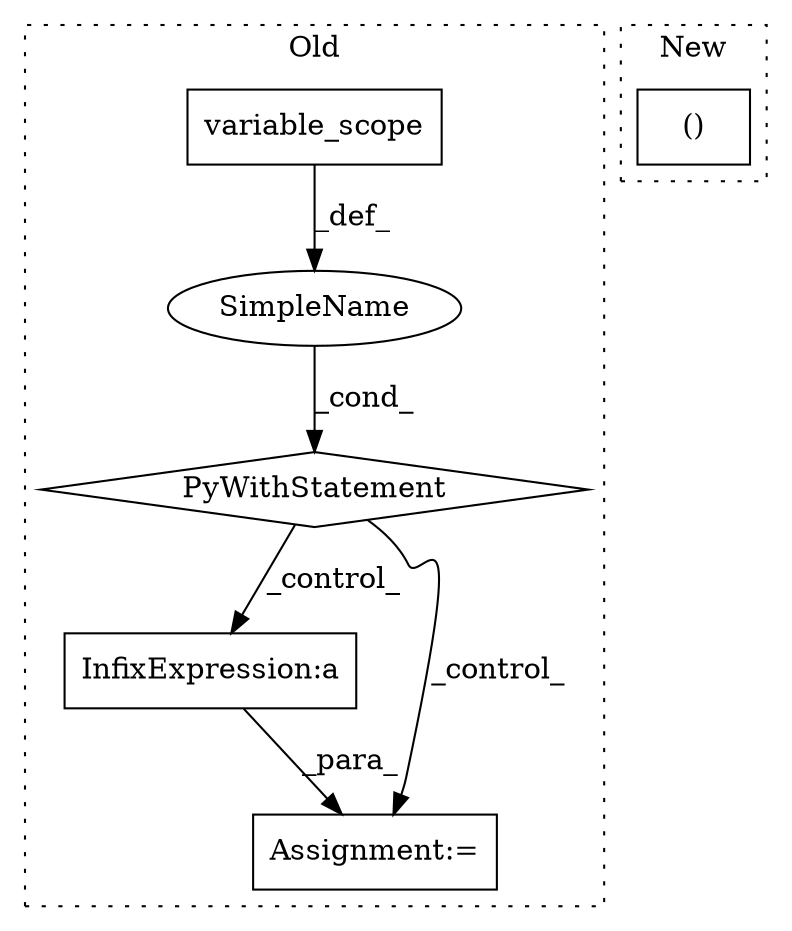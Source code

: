 digraph G {
subgraph cluster0 {
1 [label="variable_scope" a="32" s="26425,26462" l="15,1" shape="box"];
3 [label="InfixExpression:a" a="27" s="26678" l="3" shape="box"];
4 [label="SimpleName" a="42" s="" l="" shape="ellipse"];
5 [label="PyWithStatement" a="104" s="26394,26463" l="10,2" shape="diamond"];
6 [label="Assignment:=" a="7" s="26609" l="1" shape="box"];
label = "Old";
style="dotted";
}
subgraph cluster1 {
2 [label="()" a="106" s="27091" l="36" shape="box"];
label = "New";
style="dotted";
}
1 -> 4 [label="_def_"];
3 -> 6 [label="_para_"];
4 -> 5 [label="_cond_"];
5 -> 3 [label="_control_"];
5 -> 6 [label="_control_"];
}